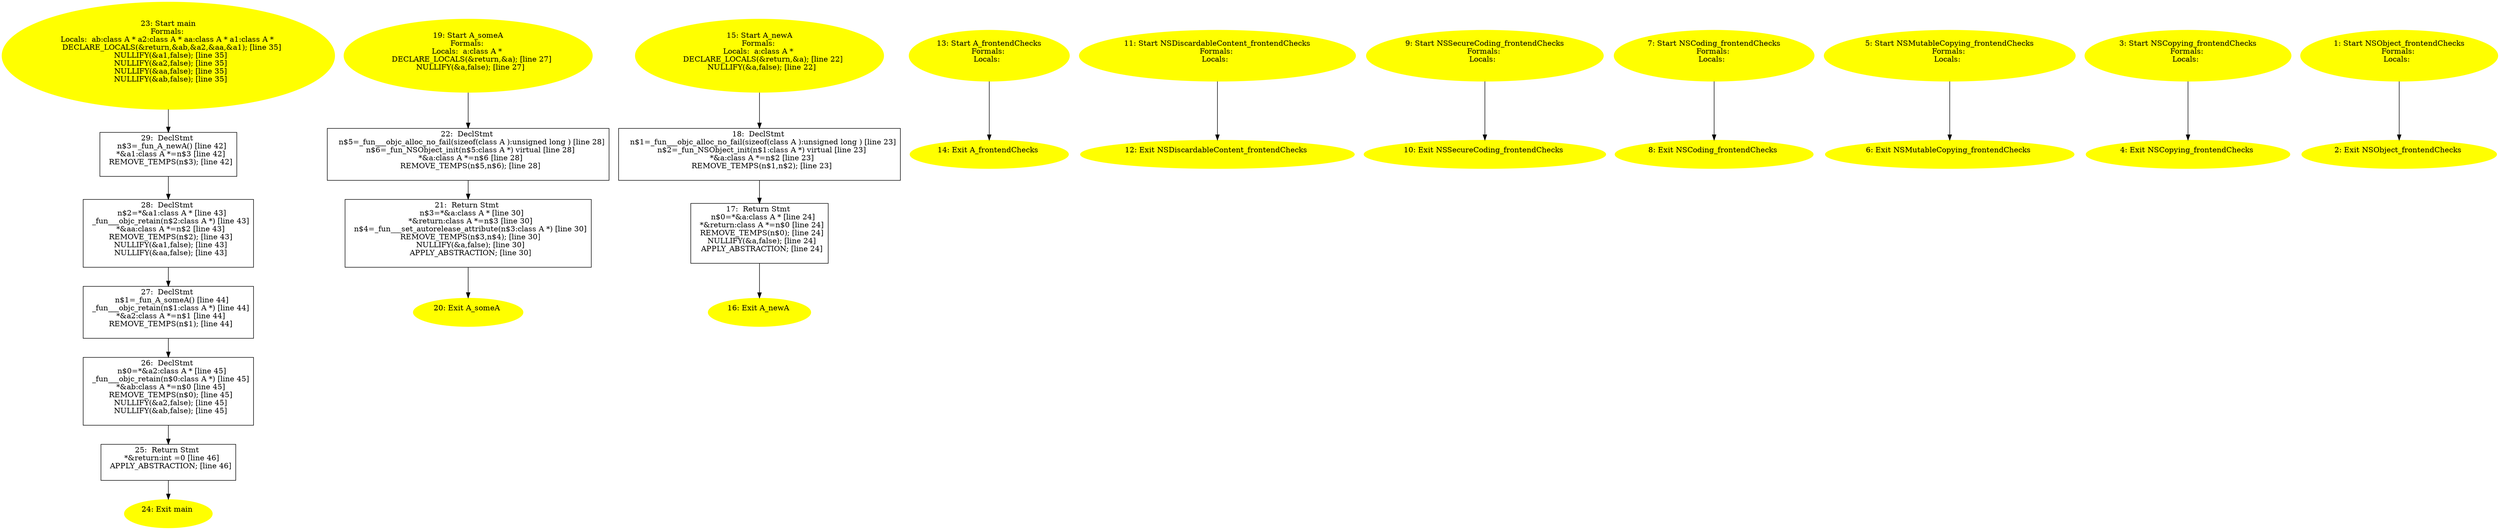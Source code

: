 digraph iCFG {
29 [label="29:  DeclStmt \n   n$3=_fun_A_newA() [line 42]\n  *&a1:class A *=n$3 [line 42]\n  REMOVE_TEMPS(n$3); [line 42]\n " shape="box"]
	

	 29 -> 28 ;
28 [label="28:  DeclStmt \n   n$2=*&a1:class A * [line 43]\n  _fun___objc_retain(n$2:class A *) [line 43]\n  *&aa:class A *=n$2 [line 43]\n  REMOVE_TEMPS(n$2); [line 43]\n  NULLIFY(&a1,false); [line 43]\n  NULLIFY(&aa,false); [line 43]\n " shape="box"]
	

	 28 -> 27 ;
27 [label="27:  DeclStmt \n   n$1=_fun_A_someA() [line 44]\n  _fun___objc_retain(n$1:class A *) [line 44]\n  *&a2:class A *=n$1 [line 44]\n  REMOVE_TEMPS(n$1); [line 44]\n " shape="box"]
	

	 27 -> 26 ;
26 [label="26:  DeclStmt \n   n$0=*&a2:class A * [line 45]\n  _fun___objc_retain(n$0:class A *) [line 45]\n  *&ab:class A *=n$0 [line 45]\n  REMOVE_TEMPS(n$0); [line 45]\n  NULLIFY(&a2,false); [line 45]\n  NULLIFY(&ab,false); [line 45]\n " shape="box"]
	

	 26 -> 25 ;
25 [label="25:  Return Stmt \n   *&return:int =0 [line 46]\n  APPLY_ABSTRACTION; [line 46]\n " shape="box"]
	

	 25 -> 24 ;
24 [label="24: Exit main \n  " color=yellow style=filled]
	

23 [label="23: Start main\nFormals: \nLocals:  ab:class A * a2:class A * aa:class A * a1:class A * \n   DECLARE_LOCALS(&return,&ab,&a2,&aa,&a1); [line 35]\n  NULLIFY(&a1,false); [line 35]\n  NULLIFY(&a2,false); [line 35]\n  NULLIFY(&aa,false); [line 35]\n  NULLIFY(&ab,false); [line 35]\n " color=yellow style=filled]
	

	 23 -> 29 ;
22 [label="22:  DeclStmt \n   n$5=_fun___objc_alloc_no_fail(sizeof(class A ):unsigned long ) [line 28]\n  n$6=_fun_NSObject_init(n$5:class A *) virtual [line 28]\n  *&a:class A *=n$6 [line 28]\n  REMOVE_TEMPS(n$5,n$6); [line 28]\n " shape="box"]
	

	 22 -> 21 ;
21 [label="21:  Return Stmt \n   n$3=*&a:class A * [line 30]\n  *&return:class A *=n$3 [line 30]\n  n$4=_fun___set_autorelease_attribute(n$3:class A *) [line 30]\n  REMOVE_TEMPS(n$3,n$4); [line 30]\n  NULLIFY(&a,false); [line 30]\n  APPLY_ABSTRACTION; [line 30]\n " shape="box"]
	

	 21 -> 20 ;
20 [label="20: Exit A_someA \n  " color=yellow style=filled]
	

19 [label="19: Start A_someA\nFormals: \nLocals:  a:class A * \n   DECLARE_LOCALS(&return,&a); [line 27]\n  NULLIFY(&a,false); [line 27]\n " color=yellow style=filled]
	

	 19 -> 22 ;
18 [label="18:  DeclStmt \n   n$1=_fun___objc_alloc_no_fail(sizeof(class A ):unsigned long ) [line 23]\n  n$2=_fun_NSObject_init(n$1:class A *) virtual [line 23]\n  *&a:class A *=n$2 [line 23]\n  REMOVE_TEMPS(n$1,n$2); [line 23]\n " shape="box"]
	

	 18 -> 17 ;
17 [label="17:  Return Stmt \n   n$0=*&a:class A * [line 24]\n  *&return:class A *=n$0 [line 24]\n  REMOVE_TEMPS(n$0); [line 24]\n  NULLIFY(&a,false); [line 24]\n  APPLY_ABSTRACTION; [line 24]\n " shape="box"]
	

	 17 -> 16 ;
16 [label="16: Exit A_newA \n  " color=yellow style=filled]
	

15 [label="15: Start A_newA\nFormals: \nLocals:  a:class A * \n   DECLARE_LOCALS(&return,&a); [line 22]\n  NULLIFY(&a,false); [line 22]\n " color=yellow style=filled]
	

	 15 -> 18 ;
14 [label="14: Exit A_frontendChecks \n  " color=yellow style=filled]
	

13 [label="13: Start A_frontendChecks\nFormals: \nLocals:  \n  " color=yellow style=filled]
	

	 13 -> 14 ;
12 [label="12: Exit NSDiscardableContent_frontendChecks \n  " color=yellow style=filled]
	

11 [label="11: Start NSDiscardableContent_frontendChecks\nFormals: \nLocals:  \n  " color=yellow style=filled]
	

	 11 -> 12 ;
10 [label="10: Exit NSSecureCoding_frontendChecks \n  " color=yellow style=filled]
	

9 [label="9: Start NSSecureCoding_frontendChecks\nFormals: \nLocals:  \n  " color=yellow style=filled]
	

	 9 -> 10 ;
8 [label="8: Exit NSCoding_frontendChecks \n  " color=yellow style=filled]
	

7 [label="7: Start NSCoding_frontendChecks\nFormals: \nLocals:  \n  " color=yellow style=filled]
	

	 7 -> 8 ;
6 [label="6: Exit NSMutableCopying_frontendChecks \n  " color=yellow style=filled]
	

5 [label="5: Start NSMutableCopying_frontendChecks\nFormals: \nLocals:  \n  " color=yellow style=filled]
	

	 5 -> 6 ;
4 [label="4: Exit NSCopying_frontendChecks \n  " color=yellow style=filled]
	

3 [label="3: Start NSCopying_frontendChecks\nFormals: \nLocals:  \n  " color=yellow style=filled]
	

	 3 -> 4 ;
2 [label="2: Exit NSObject_frontendChecks \n  " color=yellow style=filled]
	

1 [label="1: Start NSObject_frontendChecks\nFormals: \nLocals:  \n  " color=yellow style=filled]
	

	 1 -> 2 ;
}
